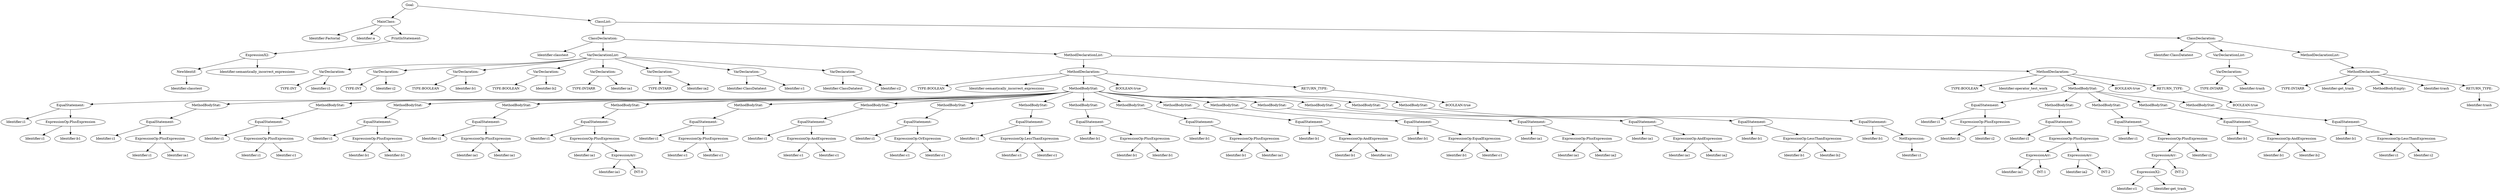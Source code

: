digraph {
n0 [label="Goal:"];
n1 [label="MainClass:"];
n2 [label="Identifier:Factorial"];
n1 -> n2
n3 [label="Identifier:a"];
n1 -> n3
n4 [label="PrintlnStatement:"];
n5 [label="ExpressionX2:"];
n6 [label="NewIdentif:"];
n7 [label="Identifier:classtest"];
n6 -> n7
n5 -> n6
n8 [label="Identifier:semantically_incorrect_expressions"];
n5 -> n8
n4 -> n5
n1 -> n4
n0 -> n1
n9 [label="ClassList:"];
n10 [label="ClassDeclaration:"];
n11 [label="Identifier:classtest"];
n10 -> n11
n12 [label="VarDeclarationList:"];
n13 [label="VarDeclaration:"];
n14 [label="TYPE:INT"];
n13 -> n14
n15 [label="Identifier:i1"];
n13 -> n15
n12 -> n13
n16 [label="VarDeclaration:"];
n17 [label="TYPE:INT"];
n16 -> n17
n18 [label="Identifier:i2"];
n16 -> n18
n12 -> n16
n19 [label="VarDeclaration:"];
n20 [label="TYPE:BOOLEAN"];
n19 -> n20
n21 [label="Identifier:b1"];
n19 -> n21
n12 -> n19
n22 [label="VarDeclaration:"];
n23 [label="TYPE:BOOLEAN"];
n22 -> n23
n24 [label="Identifier:b2"];
n22 -> n24
n12 -> n22
n25 [label="VarDeclaration:"];
n26 [label="TYPE:INTARR"];
n25 -> n26
n27 [label="Identifier:ia1"];
n25 -> n27
n12 -> n25
n28 [label="VarDeclaration:"];
n29 [label="TYPE:INTARR"];
n28 -> n29
n30 [label="Identifier:ia2"];
n28 -> n30
n12 -> n28
n31 [label="VarDeclaration:"];
n32 [label="Identifier:ClassDatatest"];
n31 -> n32
n33 [label="Identifier:c1"];
n31 -> n33
n12 -> n31
n34 [label="VarDeclaration:"];
n35 [label="Identifier:ClassDatatest"];
n34 -> n35
n36 [label="Identifier:c2"];
n34 -> n36
n12 -> n34
n10 -> n12
n37 [label="MethodDeclarationList:"];
n38 [label="MethodDeclaration:"];
n39 [label="TYPE:BOOLEAN"];
n38 -> n39
n40 [label="Identifier:semantically_incorrect_expressions"];
n38 -> n40
n41 [label="MethodBodyStat:"];
n42 [label="EqualStatement:"];
n43 [label="Identifier:i1"];
n42 -> n43
n44 [label="ExpressionOp:PlusExpression"];
n45 [label="Identifier:i1"];
n44 -> n45
n46 [label="Identifier:b1"];
n44 -> n46
n42 -> n44
n41 -> n42
n47 [label="MethodBodyStat:"];
n48 [label="EqualStatement:"];
n49 [label="Identifier:i1"];
n48 -> n49
n50 [label="ExpressionOp:PlusExpression"];
n51 [label="Identifier:i1"];
n50 -> n51
n52 [label="Identifier:ia1"];
n50 -> n52
n48 -> n50
n47 -> n48
n41 -> n47
n53 [label="MethodBodyStat:"];
n54 [label="EqualStatement:"];
n55 [label="Identifier:i1"];
n54 -> n55
n56 [label="ExpressionOp:PlusExpression"];
n57 [label="Identifier:i1"];
n56 -> n57
n58 [label="Identifier:c1"];
n56 -> n58
n54 -> n56
n53 -> n54
n41 -> n53
n59 [label="MethodBodyStat:"];
n60 [label="EqualStatement:"];
n61 [label="Identifier:i1"];
n60 -> n61
n62 [label="ExpressionOp:PlusExpression"];
n63 [label="Identifier:b1"];
n62 -> n63
n64 [label="Identifier:b1"];
n62 -> n64
n60 -> n62
n59 -> n60
n41 -> n59
n65 [label="MethodBodyStat:"];
n66 [label="EqualStatement:"];
n67 [label="Identifier:i1"];
n66 -> n67
n68 [label="ExpressionOp:PlusExpression"];
n69 [label="Identifier:ia1"];
n68 -> n69
n70 [label="Identifier:ia1"];
n68 -> n70
n66 -> n68
n65 -> n66
n41 -> n65
n71 [label="MethodBodyStat:"];
n72 [label="EqualStatement:"];
n73 [label="Identifier:i1"];
n72 -> n73
n74 [label="ExpressionOp:PlusExpression"];
n75 [label="Identifier:ia1"];
n74 -> n75
n76 [label="ExpressionArr:"];
n77 [label="Identifier:ia1"];
n76 -> n77
n78 [label="INT:0"];
n76 -> n78
n74 -> n76
n72 -> n74
n71 -> n72
n41 -> n71
n79 [label="MethodBodyStat:"];
n80 [label="EqualStatement:"];
n81 [label="Identifier:i1"];
n80 -> n81
n82 [label="ExpressionOp:PlusExpression"];
n83 [label="Identifier:c1"];
n82 -> n83
n84 [label="Identifier:c1"];
n82 -> n84
n80 -> n82
n79 -> n80
n41 -> n79
n85 [label="MethodBodyStat:"];
n86 [label="EqualStatement:"];
n87 [label="Identifier:i1"];
n86 -> n87
n88 [label="ExpressionOp:AndExpression"];
n89 [label="Identifier:c1"];
n88 -> n89
n90 [label="Identifier:c1"];
n88 -> n90
n86 -> n88
n85 -> n86
n41 -> n85
n91 [label="MethodBodyStat:"];
n92 [label="EqualStatement:"];
n93 [label="Identifier:i1"];
n92 -> n93
n94 [label="ExpressionOp:OrExpression"];
n95 [label="Identifier:c1"];
n94 -> n95
n96 [label="Identifier:c1"];
n94 -> n96
n92 -> n94
n91 -> n92
n41 -> n91
n97 [label="MethodBodyStat:"];
n98 [label="EqualStatement:"];
n99 [label="Identifier:i1"];
n98 -> n99
n100 [label="ExpressionOp:LessThanExpression"];
n101 [label="Identifier:c1"];
n100 -> n101
n102 [label="Identifier:c1"];
n100 -> n102
n98 -> n100
n97 -> n98
n41 -> n97
n103 [label="MethodBodyStat:"];
n104 [label="EqualStatement:"];
n105 [label="Identifier:b1"];
n104 -> n105
n106 [label="ExpressionOp:PlusExpression"];
n107 [label="Identifier:b1"];
n106 -> n107
n108 [label="Identifier:b1"];
n106 -> n108
n104 -> n106
n103 -> n104
n41 -> n103
n109 [label="MethodBodyStat:"];
n110 [label="EqualStatement:"];
n111 [label="Identifier:b1"];
n110 -> n111
n112 [label="ExpressionOp:PlusExpression"];
n113 [label="Identifier:b1"];
n112 -> n113
n114 [label="Identifier:ia1"];
n112 -> n114
n110 -> n112
n109 -> n110
n41 -> n109
n115 [label="MethodBodyStat:"];
n116 [label="EqualStatement:"];
n117 [label="Identifier:b1"];
n116 -> n117
n118 [label="ExpressionOp:AndExpression"];
n119 [label="Identifier:b1"];
n118 -> n119
n120 [label="Identifier:ia1"];
n118 -> n120
n116 -> n118
n115 -> n116
n41 -> n115
n121 [label="MethodBodyStat:"];
n122 [label="EqualStatement:"];
n123 [label="Identifier:b1"];
n122 -> n123
n124 [label="ExpressionOp:EqualExpression"];
n125 [label="Identifier:b1"];
n124 -> n125
n126 [label="Identifier:c1"];
n124 -> n126
n122 -> n124
n121 -> n122
n41 -> n121
n127 [label="MethodBodyStat:"];
n128 [label="EqualStatement:"];
n129 [label="Identifier:ia1"];
n128 -> n129
n130 [label="ExpressionOp:PlusExpression"];
n131 [label="Identifier:ia1"];
n130 -> n131
n132 [label="Identifier:ia2"];
n130 -> n132
n128 -> n130
n127 -> n128
n41 -> n127
n133 [label="MethodBodyStat:"];
n134 [label="EqualStatement:"];
n135 [label="Identifier:ia1"];
n134 -> n135
n136 [label="ExpressionOp:AndExpression"];
n137 [label="Identifier:ia1"];
n136 -> n137
n138 [label="Identifier:ia2"];
n136 -> n138
n134 -> n136
n133 -> n134
n41 -> n133
n139 [label="MethodBodyStat:"];
n140 [label="EqualStatement:"];
n141 [label="Identifier:b1"];
n140 -> n141
n142 [label="ExpressionOp:LessThanExpression"];
n143 [label="Identifier:b1"];
n142 -> n143
n144 [label="Identifier:b2"];
n142 -> n144
n140 -> n142
n139 -> n140
n41 -> n139
n145 [label="MethodBodyStat:"];
n146 [label="EqualStatement:"];
n147 [label="Identifier:b1"];
n146 -> n147
n148 [label="NotExpression:"];
n149 [label="Identifier:i1"];
n148 -> n149
n146 -> n148
n145 -> n146
n41 -> n145
n38 -> n41
n150 [label="BOOLEAN:true"];
n38 -> n150
n151 [label="RETURN_TYPE:"];
n152 [label="BOOLEAN:true"];
n151 -> n152
n38 -> n151
n37 -> n38
n153 [label="MethodDeclaration:"];
n154 [label="TYPE:BOOLEAN"];
n153 -> n154
n155 [label="Identifier:operator_test_work"];
n153 -> n155
n156 [label="MethodBodyStat:"];
n157 [label="EqualStatement:"];
n158 [label="Identifier:i1"];
n157 -> n158
n159 [label="ExpressionOp:PlusExpression"];
n160 [label="Identifier:i1"];
n159 -> n160
n161 [label="Identifier:i2"];
n159 -> n161
n157 -> n159
n156 -> n157
n162 [label="MethodBodyStat:"];
n163 [label="EqualStatement:"];
n164 [label="Identifier:i1"];
n163 -> n164
n165 [label="ExpressionOp:PlusExpression"];
n166 [label="ExpressionArr:"];
n167 [label="Identifier:ia1"];
n166 -> n167
n168 [label="INT:1"];
n166 -> n168
n165 -> n166
n169 [label="ExpressionArr:"];
n170 [label="Identifier:ia2"];
n169 -> n170
n171 [label="INT:2"];
n169 -> n171
n165 -> n169
n163 -> n165
n162 -> n163
n156 -> n162
n172 [label="MethodBodyStat:"];
n173 [label="EqualStatement:"];
n174 [label="Identifier:i1"];
n173 -> n174
n175 [label="ExpressionOp:PlusExpression"];
n176 [label="ExpressionArr:"];
n177 [label="ExpressionX2:"];
n178 [label="Identifier:c1"];
n177 -> n178
n179 [label="Identifier:get_trash"];
n177 -> n179
n176 -> n177
n180 [label="INT:2"];
n176 -> n180
n175 -> n176
n181 [label="Identifier:i2"];
n175 -> n181
n173 -> n175
n172 -> n173
n156 -> n172
n182 [label="MethodBodyStat:"];
n183 [label="EqualStatement:"];
n184 [label="Identifier:b1"];
n183 -> n184
n185 [label="ExpressionOp:AndExpression"];
n186 [label="Identifier:b1"];
n185 -> n186
n187 [label="Identifier:b2"];
n185 -> n187
n183 -> n185
n182 -> n183
n156 -> n182
n188 [label="MethodBodyStat:"];
n189 [label="EqualStatement:"];
n190 [label="Identifier:b1"];
n189 -> n190
n191 [label="ExpressionOp:LessThanExpression"];
n192 [label="Identifier:i1"];
n191 -> n192
n193 [label="Identifier:i2"];
n191 -> n193
n189 -> n191
n188 -> n189
n156 -> n188
n153 -> n156
n194 [label="BOOLEAN:true"];
n153 -> n194
n195 [label="RETURN_TYPE:"];
n196 [label="BOOLEAN:true"];
n195 -> n196
n153 -> n195
n37 -> n153
n10 -> n37
n9 -> n10
n197 [label="ClassDeclaration:"];
n198 [label="Identifier:ClassDatatest"];
n197 -> n198
n199 [label="VarDeclarationList:"];
n200 [label="VarDeclaration:"];
n201 [label="TYPE:INTARR"];
n200 -> n201
n202 [label="Identifier:trash"];
n200 -> n202
n199 -> n200
n197 -> n199
n203 [label="MethodDeclarationList:"];
n204 [label="MethodDeclaration:"];
n205 [label="TYPE:INTARR"];
n204 -> n205
n206 [label="Identifier:get_trash"];
n204 -> n206
n207 [label="MethodBodyEmpty:"];
n204 -> n207
n208 [label="Identifier:trash"];
n204 -> n208
n209 [label="RETURN_TYPE:"];
n210 [label="Identifier:trash"];
n209 -> n210
n204 -> n209
n203 -> n204
n197 -> n203
n9 -> n197
n0 -> n9
}
